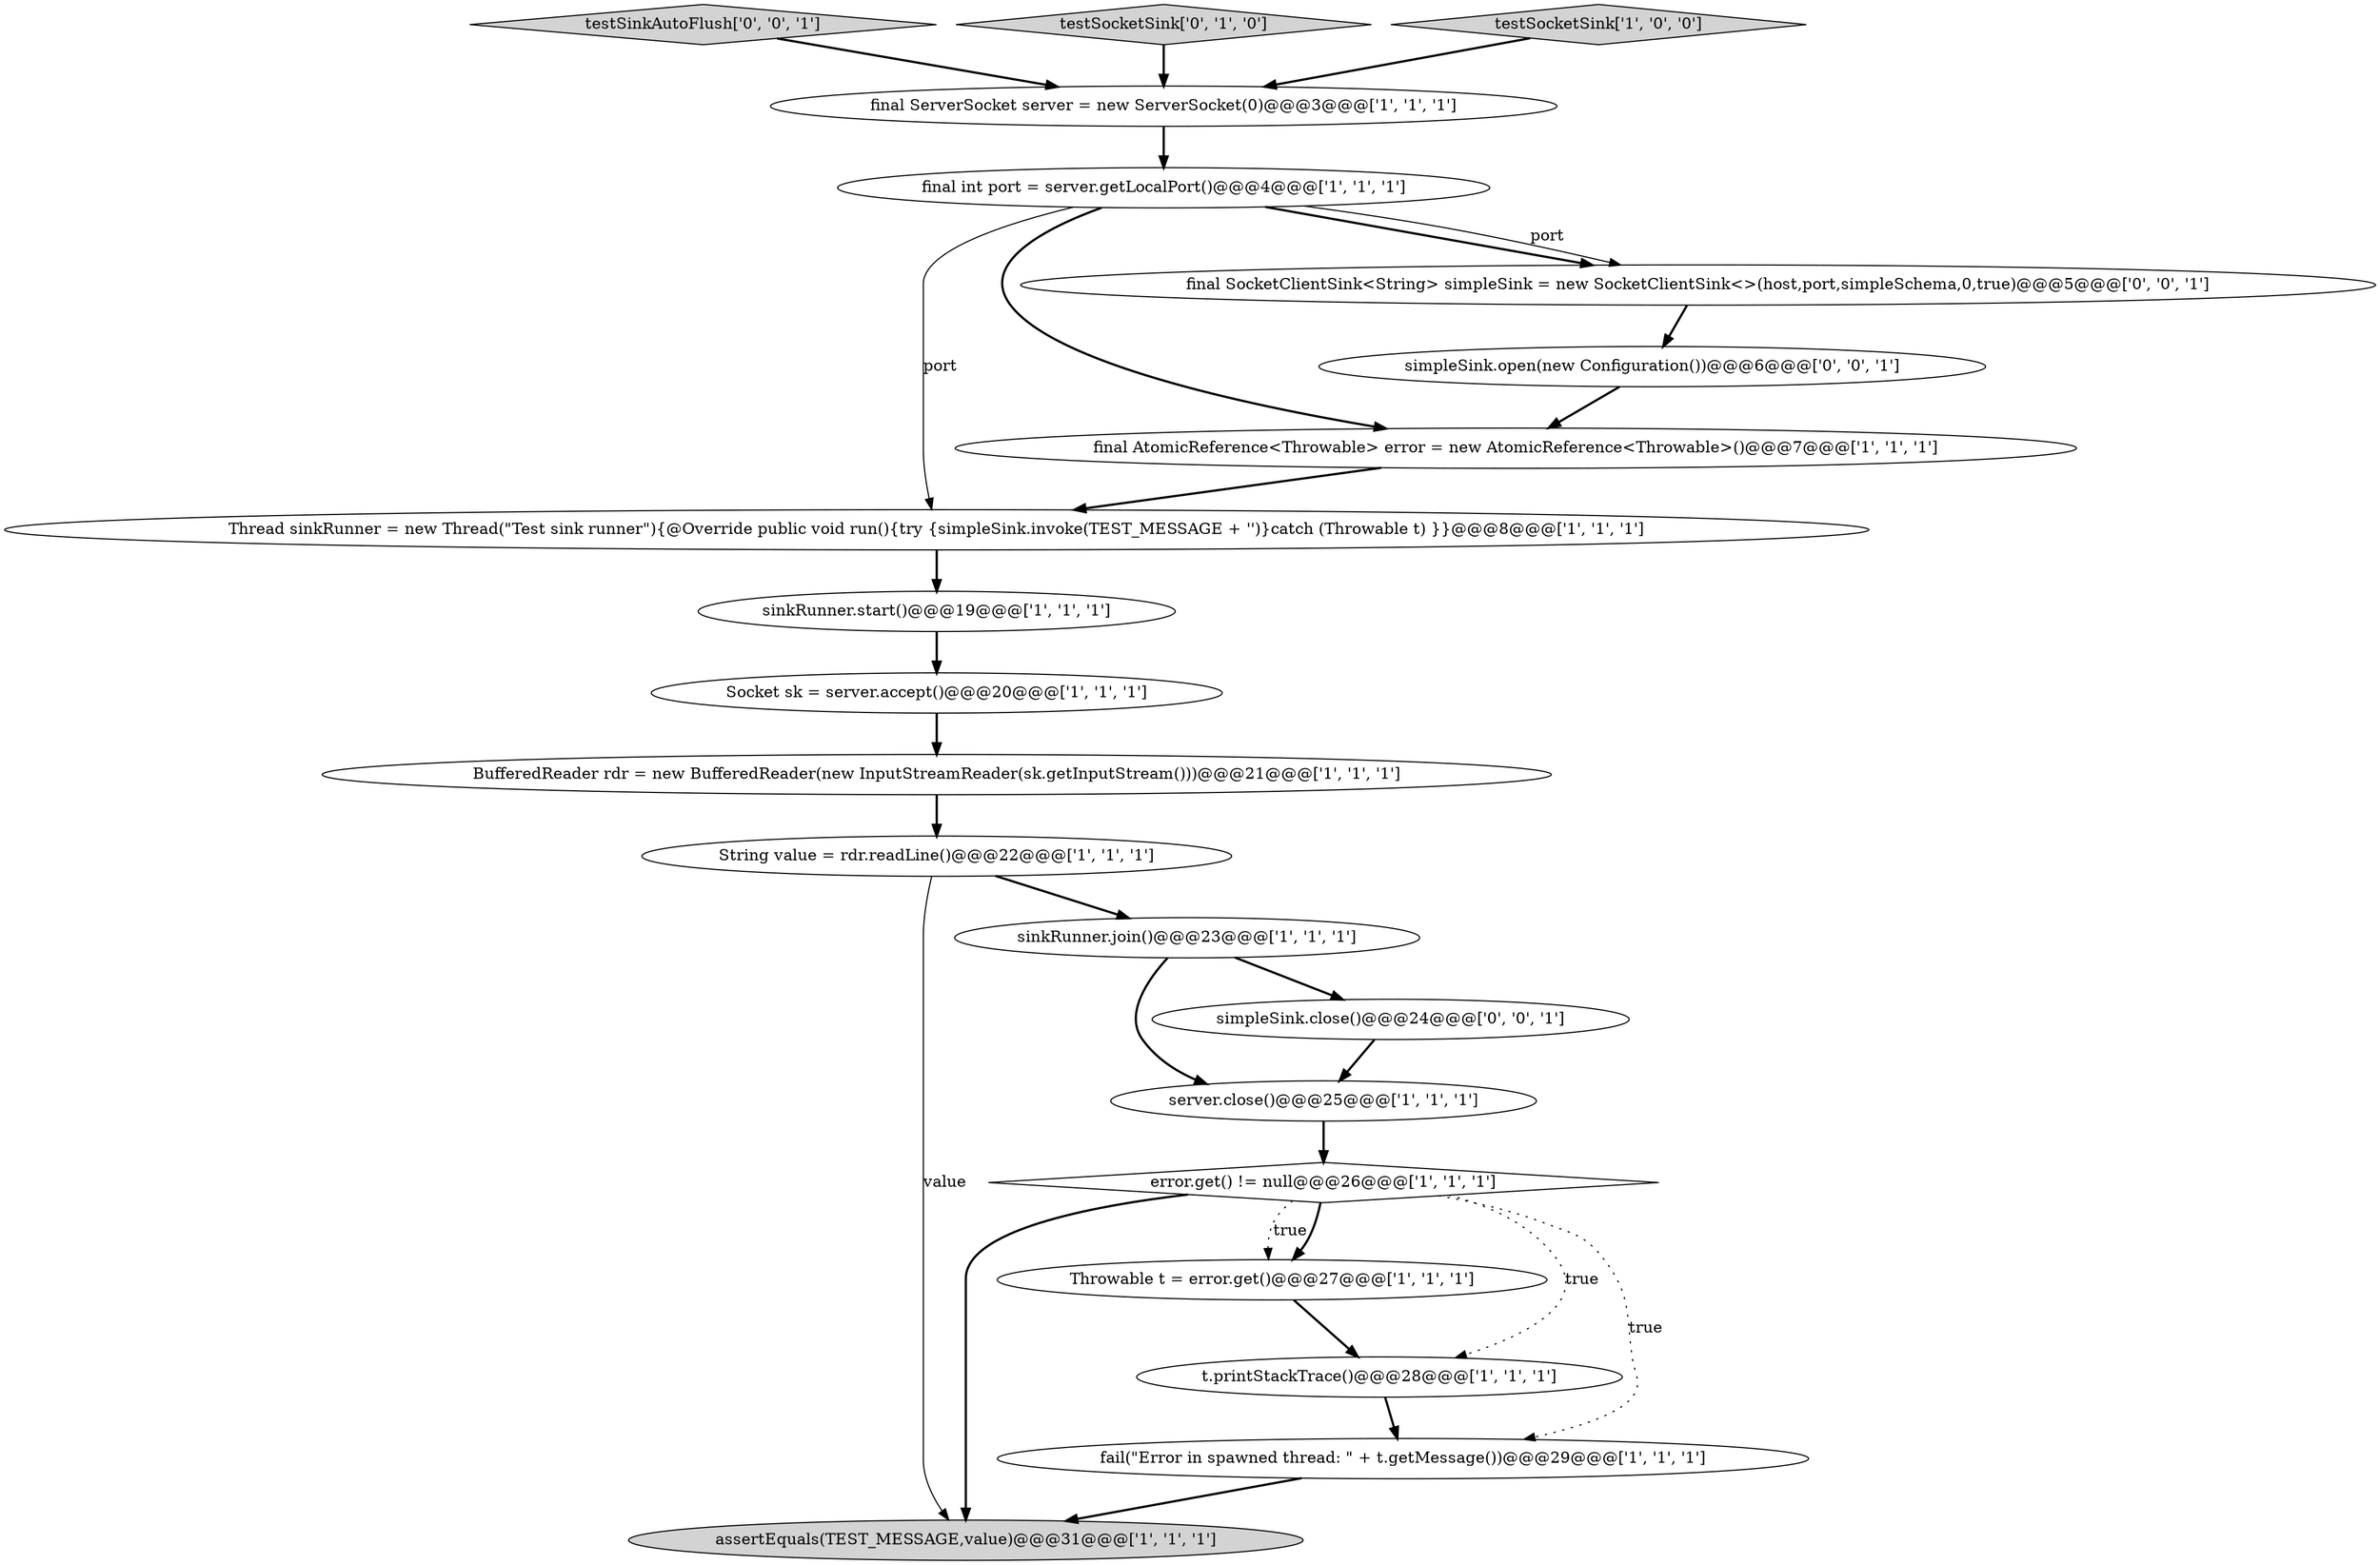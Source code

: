 digraph {
18 [style = filled, label = "testSinkAutoFlush['0', '0', '1']", fillcolor = lightgray, shape = diamond image = "AAA0AAABBB3BBB"];
13 [style = filled, label = "server.close()@@@25@@@['1', '1', '1']", fillcolor = white, shape = ellipse image = "AAA0AAABBB1BBB"];
16 [style = filled, label = "testSocketSink['0', '1', '0']", fillcolor = lightgray, shape = diamond image = "AAA0AAABBB2BBB"];
10 [style = filled, label = "final int port = server.getLocalPort()@@@4@@@['1', '1', '1']", fillcolor = white, shape = ellipse image = "AAA0AAABBB1BBB"];
11 [style = filled, label = "Thread sinkRunner = new Thread(\"Test sink runner\"){@Override public void run(){try {simpleSink.invoke(TEST_MESSAGE + '')}catch (Throwable t) }}@@@8@@@['1', '1', '1']", fillcolor = white, shape = ellipse image = "AAA0AAABBB1BBB"];
4 [style = filled, label = "final ServerSocket server = new ServerSocket(0)@@@3@@@['1', '1', '1']", fillcolor = white, shape = ellipse image = "AAA0AAABBB1BBB"];
14 [style = filled, label = "error.get() != null@@@26@@@['1', '1', '1']", fillcolor = white, shape = diamond image = "AAA0AAABBB1BBB"];
12 [style = filled, label = "t.printStackTrace()@@@28@@@['1', '1', '1']", fillcolor = white, shape = ellipse image = "AAA0AAABBB1BBB"];
3 [style = filled, label = "testSocketSink['1', '0', '0']", fillcolor = lightgray, shape = diamond image = "AAA0AAABBB1BBB"];
8 [style = filled, label = "String value = rdr.readLine()@@@22@@@['1', '1', '1']", fillcolor = white, shape = ellipse image = "AAA0AAABBB1BBB"];
5 [style = filled, label = "BufferedReader rdr = new BufferedReader(new InputStreamReader(sk.getInputStream()))@@@21@@@['1', '1', '1']", fillcolor = white, shape = ellipse image = "AAA0AAABBB1BBB"];
19 [style = filled, label = "final SocketClientSink<String> simpleSink = new SocketClientSink<>(host,port,simpleSchema,0,true)@@@5@@@['0', '0', '1']", fillcolor = white, shape = ellipse image = "AAA0AAABBB3BBB"];
7 [style = filled, label = "final AtomicReference<Throwable> error = new AtomicReference<Throwable>()@@@7@@@['1', '1', '1']", fillcolor = white, shape = ellipse image = "AAA0AAABBB1BBB"];
0 [style = filled, label = "sinkRunner.start()@@@19@@@['1', '1', '1']", fillcolor = white, shape = ellipse image = "AAA0AAABBB1BBB"];
15 [style = filled, label = "assertEquals(TEST_MESSAGE,value)@@@31@@@['1', '1', '1']", fillcolor = lightgray, shape = ellipse image = "AAA0AAABBB1BBB"];
1 [style = filled, label = "Socket sk = server.accept()@@@20@@@['1', '1', '1']", fillcolor = white, shape = ellipse image = "AAA0AAABBB1BBB"];
9 [style = filled, label = "sinkRunner.join()@@@23@@@['1', '1', '1']", fillcolor = white, shape = ellipse image = "AAA0AAABBB1BBB"];
2 [style = filled, label = "Throwable t = error.get()@@@27@@@['1', '1', '1']", fillcolor = white, shape = ellipse image = "AAA0AAABBB1BBB"];
6 [style = filled, label = "fail(\"Error in spawned thread: \" + t.getMessage())@@@29@@@['1', '1', '1']", fillcolor = white, shape = ellipse image = "AAA0AAABBB1BBB"];
20 [style = filled, label = "simpleSink.open(new Configuration())@@@6@@@['0', '0', '1']", fillcolor = white, shape = ellipse image = "AAA0AAABBB3BBB"];
17 [style = filled, label = "simpleSink.close()@@@24@@@['0', '0', '1']", fillcolor = white, shape = ellipse image = "AAA0AAABBB3BBB"];
1->5 [style = bold, label=""];
8->15 [style = solid, label="value"];
4->10 [style = bold, label=""];
14->2 [style = dotted, label="true"];
5->8 [style = bold, label=""];
7->11 [style = bold, label=""];
14->12 [style = dotted, label="true"];
10->19 [style = bold, label=""];
19->20 [style = bold, label=""];
9->17 [style = bold, label=""];
10->11 [style = solid, label="port"];
10->19 [style = solid, label="port"];
12->6 [style = bold, label=""];
10->7 [style = bold, label=""];
3->4 [style = bold, label=""];
6->15 [style = bold, label=""];
2->12 [style = bold, label=""];
11->0 [style = bold, label=""];
18->4 [style = bold, label=""];
0->1 [style = bold, label=""];
8->9 [style = bold, label=""];
14->15 [style = bold, label=""];
14->2 [style = bold, label=""];
17->13 [style = bold, label=""];
16->4 [style = bold, label=""];
20->7 [style = bold, label=""];
13->14 [style = bold, label=""];
9->13 [style = bold, label=""];
14->6 [style = dotted, label="true"];
}
